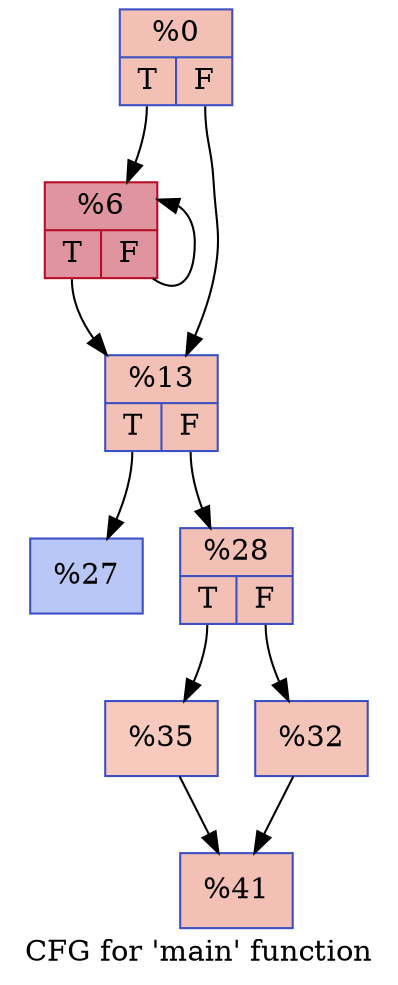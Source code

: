 digraph "CFG for 'main' function" {
	label="CFG for 'main' function";

	Node0x24b27040 [shape=record,color="#3d50c3ff", style=filled, fillcolor="#e5705870",label="{%0|{<s0>T|<s1>F}}"];
	Node0x24b27040:s0 -> Node0x24b28310;
	Node0x24b27040:s1 -> Node0x24b283a0;
	Node0x24b28310 [shape=record,color="#b70d28ff", style=filled, fillcolor="#b70d2870",label="{%6|{<s0>T|<s1>F}}"];
	Node0x24b28310:s0 -> Node0x24b283a0;
	Node0x24b28310:s1 -> Node0x24b28310;
	Node0x24b283a0 [shape=record,color="#3d50c3ff", style=filled, fillcolor="#e5705870",label="{%13|{<s0>T|<s1>F}}"];
	Node0x24b283a0:s0 -> Node0x24b29500;
	Node0x24b283a0:s1 -> Node0x24b29590;
	Node0x24b29500 [shape=record,color="#3d50c3ff", style=filled, fillcolor="#5f7fe870",label="{%27}"];
	Node0x24b29590 [shape=record,color="#3d50c3ff", style=filled, fillcolor="#e5705870",label="{%28|{<s0>T|<s1>F}}"];
	Node0x24b29590:s0 -> Node0x24b29c40;
	Node0x24b29590:s1 -> Node0x24b29cd0;
	Node0x24b29cd0 [shape=record,color="#3d50c3ff", style=filled, fillcolor="#e97a5f70",label="{%32}"];
	Node0x24b29cd0 -> Node0x24b2a1d0;
	Node0x24b29c40 [shape=record,color="#3d50c3ff", style=filled, fillcolor="#ef886b70",label="{%35}"];
	Node0x24b29c40 -> Node0x24b2a1d0;
	Node0x24b2a1d0 [shape=record,color="#3d50c3ff", style=filled, fillcolor="#e5705870",label="{%41}"];
}
